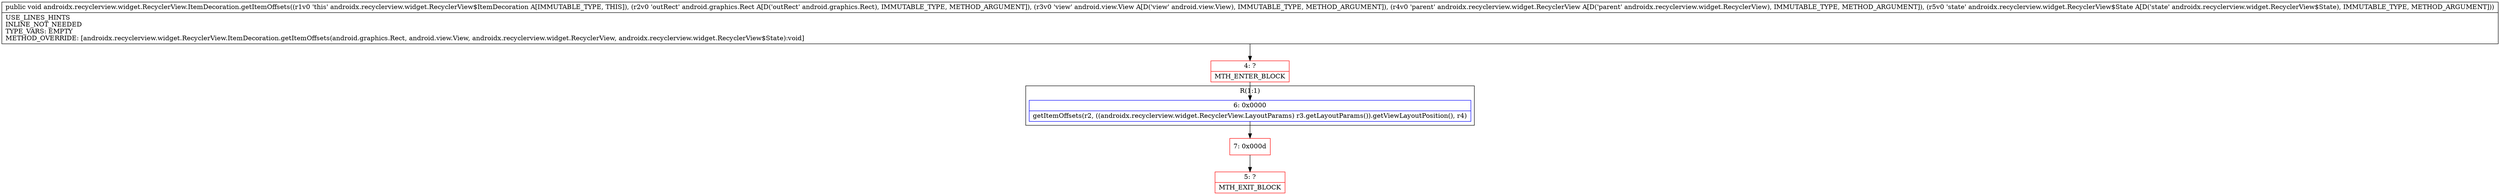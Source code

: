 digraph "CFG forandroidx.recyclerview.widget.RecyclerView.ItemDecoration.getItemOffsets(Landroid\/graphics\/Rect;Landroid\/view\/View;Landroidx\/recyclerview\/widget\/RecyclerView;Landroidx\/recyclerview\/widget\/RecyclerView$State;)V" {
subgraph cluster_Region_2143282994 {
label = "R(1:1)";
node [shape=record,color=blue];
Node_6 [shape=record,label="{6\:\ 0x0000|getItemOffsets(r2, ((androidx.recyclerview.widget.RecyclerView.LayoutParams) r3.getLayoutParams()).getViewLayoutPosition(), r4)\l}"];
}
Node_4 [shape=record,color=red,label="{4\:\ ?|MTH_ENTER_BLOCK\l}"];
Node_7 [shape=record,color=red,label="{7\:\ 0x000d}"];
Node_5 [shape=record,color=red,label="{5\:\ ?|MTH_EXIT_BLOCK\l}"];
MethodNode[shape=record,label="{public void androidx.recyclerview.widget.RecyclerView.ItemDecoration.getItemOffsets((r1v0 'this' androidx.recyclerview.widget.RecyclerView$ItemDecoration A[IMMUTABLE_TYPE, THIS]), (r2v0 'outRect' android.graphics.Rect A[D('outRect' android.graphics.Rect), IMMUTABLE_TYPE, METHOD_ARGUMENT]), (r3v0 'view' android.view.View A[D('view' android.view.View), IMMUTABLE_TYPE, METHOD_ARGUMENT]), (r4v0 'parent' androidx.recyclerview.widget.RecyclerView A[D('parent' androidx.recyclerview.widget.RecyclerView), IMMUTABLE_TYPE, METHOD_ARGUMENT]), (r5v0 'state' androidx.recyclerview.widget.RecyclerView$State A[D('state' androidx.recyclerview.widget.RecyclerView$State), IMMUTABLE_TYPE, METHOD_ARGUMENT]))  | USE_LINES_HINTS\lINLINE_NOT_NEEDED\lTYPE_VARS: EMPTY\lMETHOD_OVERRIDE: [androidx.recyclerview.widget.RecyclerView.ItemDecoration.getItemOffsets(android.graphics.Rect, android.view.View, androidx.recyclerview.widget.RecyclerView, androidx.recyclerview.widget.RecyclerView$State):void]\l}"];
MethodNode -> Node_4;Node_6 -> Node_7;
Node_4 -> Node_6;
Node_7 -> Node_5;
}

